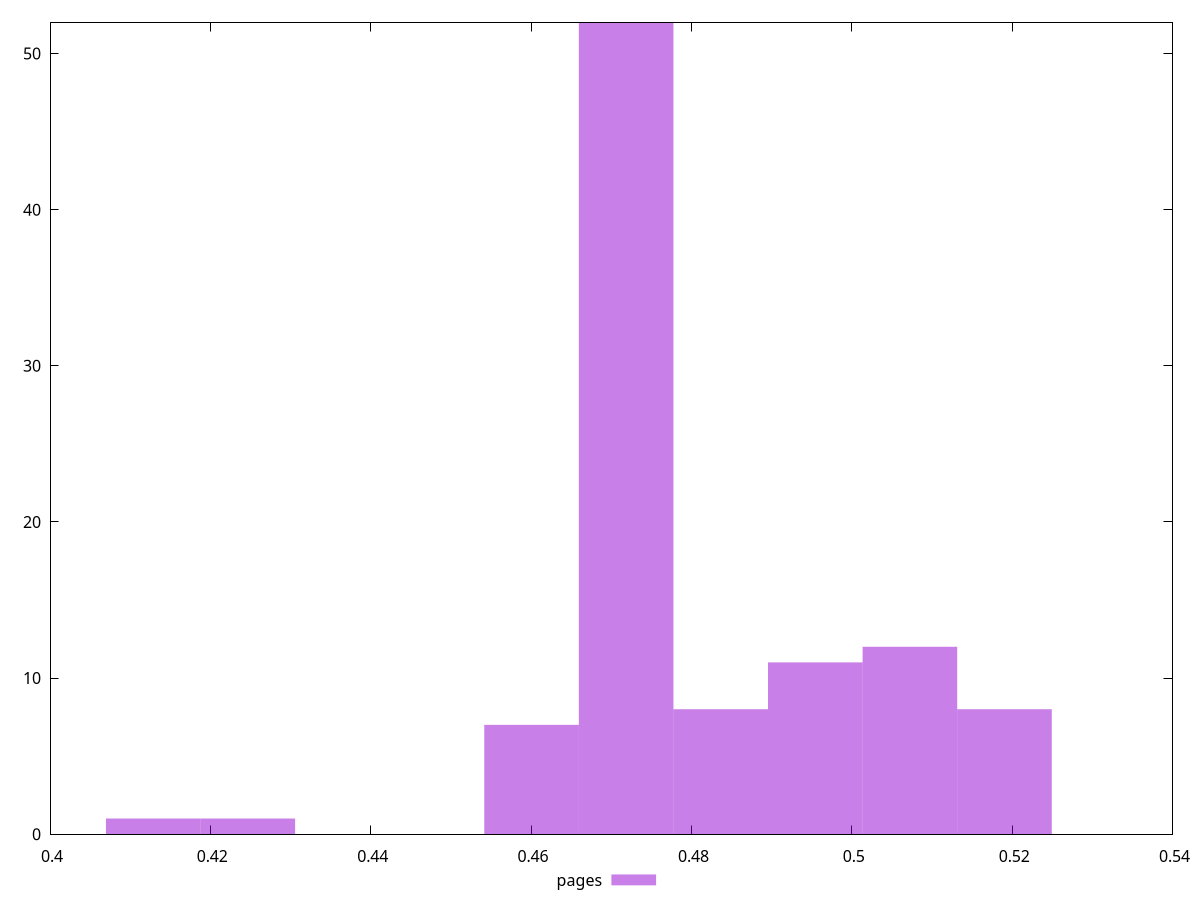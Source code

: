 $_pages <<EOF
0.4128759526538513 1
0.5072475989747316 12
0.4718582316044015 52
0.4954511431846216 11
0.5190440547648416 8
0.4836546873945115 8
0.4600617758142915 7
0.42467240844396137 1
EOF
set key outside below
set terminal pngcairo
set output "report_00004_2020-11-02T20-21-41.718Z/performance_score/pages//hist.png"
set yrange [0:52]
set boxwidth 0.011796455790110037
set style fill transparent solid 0.5 noborder
plot $_pages title "pages" with boxes ,